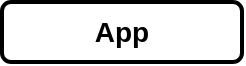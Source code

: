 <mxfile version="16.5.1" type="device"><diagram id="ILS41_ITs-dBb_NQ54rX" name="Страница 1"><mxGraphModel dx="1296" dy="806" grid="1" gridSize="10" guides="1" tooltips="1" connect="1" arrows="1" fold="1" page="1" pageScale="1" pageWidth="827" pageHeight="1169" background="none" math="0" shadow="0"><root><mxCell id="0"/><mxCell id="1" parent="0"/><mxCell id="11BF-5EveDdI_WzGjI8J-1" value="App" style="rounded=1;whiteSpace=wrap;html=1;fontStyle=1;fontSize=14;strokeWidth=2;" vertex="1" parent="1"><mxGeometry x="310" y="130" width="120" height="30" as="geometry"/></mxCell></root></mxGraphModel></diagram></mxfile>